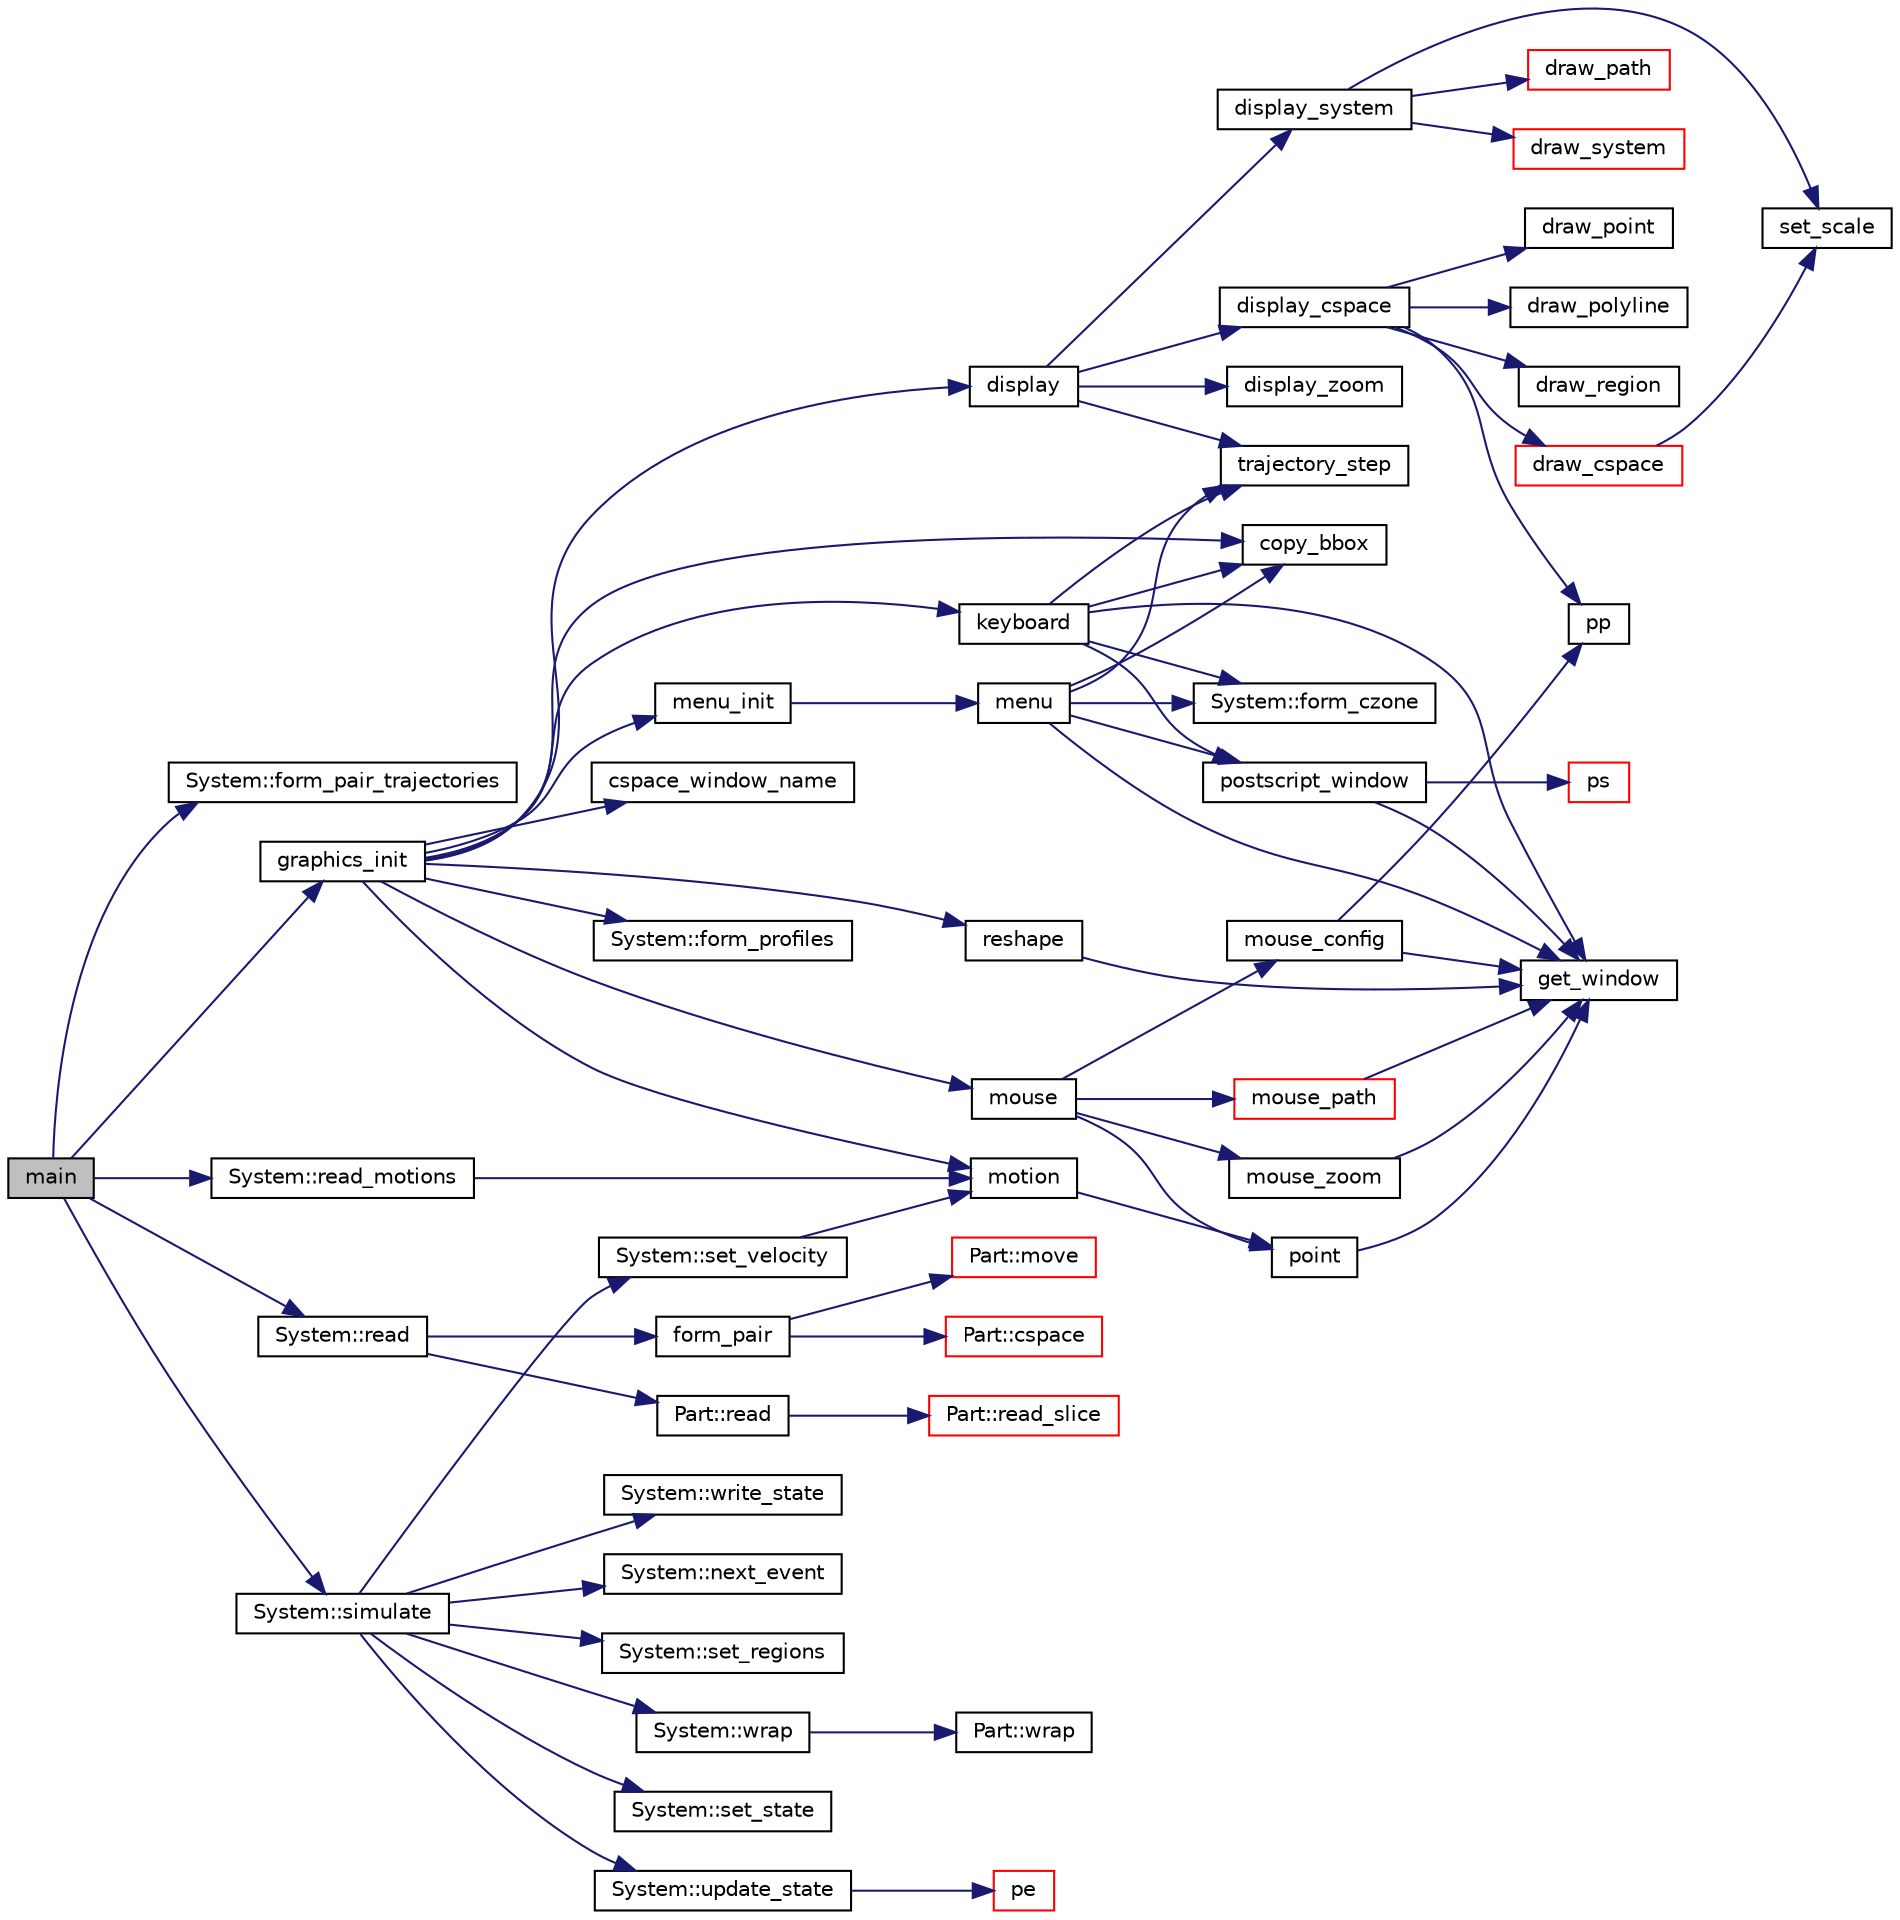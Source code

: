 digraph "main"
{
 // LATEX_PDF_SIZE
  edge [fontname="Helvetica",fontsize="10",labelfontname="Helvetica",labelfontsize="10"];
  node [fontname="Helvetica",fontsize="10",shape=record];
  rankdir="LR";
  Node1 [label="main",height=0.2,width=0.4,color="black", fillcolor="grey75", style="filled", fontcolor="black",tooltip=" "];
  Node1 -> Node2 [color="midnightblue",fontsize="10",style="solid",fontname="Helvetica"];
  Node2 [label="System::form_pair_trajectories",height=0.2,width=0.4,color="black", fillcolor="white", style="filled",URL="$d9/d16/class_system.html#ad5175ace3aed1274a2f0ccf38618b44f",tooltip=" "];
  Node1 -> Node3 [color="midnightblue",fontsize="10",style="solid",fontname="Helvetica"];
  Node3 [label="graphics_init",height=0.2,width=0.4,color="black", fillcolor="white", style="filled",URL="$de/dea/plot_8_c.html#a847d6a7fbc77c4a90f8501f03bc508c2",tooltip=" "];
  Node3 -> Node4 [color="midnightblue",fontsize="10",style="solid",fontname="Helvetica"];
  Node4 [label="copy_bbox",height=0.2,width=0.4,color="black", fillcolor="white", style="filled",URL="$de/dea/plot_8_c.html#afe9a85cd4bab5f0a207040cf2fe2c3a1",tooltip=" "];
  Node3 -> Node5 [color="midnightblue",fontsize="10",style="solid",fontname="Helvetica"];
  Node5 [label="cspace_window_name",height=0.2,width=0.4,color="black", fillcolor="white", style="filled",URL="$de/dea/plot_8_c.html#a094a54c0d910a3e1052ffd517347d16a",tooltip=" "];
  Node3 -> Node6 [color="midnightblue",fontsize="10",style="solid",fontname="Helvetica"];
  Node6 [label="display",height=0.2,width=0.4,color="black", fillcolor="white", style="filled",URL="$de/dea/plot_8_c.html#a1e5b20fed15743656bb6d2e6a6ea6269",tooltip=" "];
  Node6 -> Node7 [color="midnightblue",fontsize="10",style="solid",fontname="Helvetica"];
  Node7 [label="display_cspace",height=0.2,width=0.4,color="black", fillcolor="white", style="filled",URL="$de/dea/plot_8_c.html#a84125b064e20f72dfb3d1e3c10fb00bc",tooltip=" "];
  Node7 -> Node8 [color="midnightblue",fontsize="10",style="solid",fontname="Helvetica"];
  Node8 [label="draw_cspace",height=0.2,width=0.4,color="red", fillcolor="white", style="filled",URL="$de/dea/plot_8_c.html#a316ff9f70f0c2e63e2d6c5bbdf8d146a",tooltip=" "];
  Node8 -> Node13 [color="midnightblue",fontsize="10",style="solid",fontname="Helvetica"];
  Node13 [label="set_scale",height=0.2,width=0.4,color="black", fillcolor="white", style="filled",URL="$de/dea/plot_8_c.html#acc8535475cd6ce212ff3a1c0c32dd93e",tooltip=" "];
  Node7 -> Node14 [color="midnightblue",fontsize="10",style="solid",fontname="Helvetica"];
  Node14 [label="draw_point",height=0.2,width=0.4,color="black", fillcolor="white", style="filled",URL="$de/dea/plot_8_c.html#a1facf720333ee2a104fe133404f858a9",tooltip=" "];
  Node7 -> Node15 [color="midnightblue",fontsize="10",style="solid",fontname="Helvetica"];
  Node15 [label="draw_polyline",height=0.2,width=0.4,color="black", fillcolor="white", style="filled",URL="$de/dea/plot_8_c.html#ace224f719f18c6d268b1704dd0f59d54",tooltip=" "];
  Node7 -> Node12 [color="midnightblue",fontsize="10",style="solid",fontname="Helvetica"];
  Node12 [label="draw_region",height=0.2,width=0.4,color="black", fillcolor="white", style="filled",URL="$de/dea/plot_8_c.html#afe375bad95ea129e61fe4bdba6452031",tooltip=" "];
  Node7 -> Node16 [color="midnightblue",fontsize="10",style="solid",fontname="Helvetica"];
  Node16 [label="pp",height=0.2,width=0.4,color="black", fillcolor="white", style="filled",URL="$d0/d11/arrange_8_c.html#ab651de1ff5f6582055d2ea11002c5db1",tooltip=" "];
  Node6 -> Node17 [color="midnightblue",fontsize="10",style="solid",fontname="Helvetica"];
  Node17 [label="display_system",height=0.2,width=0.4,color="black", fillcolor="white", style="filled",URL="$de/dea/plot_8_c.html#a42af89e8bcdc3d1dadfb9834d27de23b",tooltip=" "];
  Node17 -> Node18 [color="midnightblue",fontsize="10",style="solid",fontname="Helvetica"];
  Node18 [label="draw_path",height=0.2,width=0.4,color="red", fillcolor="white", style="filled",URL="$de/dea/plot_8_c.html#a328c65c9d83532218a29de873a899ec0",tooltip=" "];
  Node17 -> Node20 [color="midnightblue",fontsize="10",style="solid",fontname="Helvetica"];
  Node20 [label="draw_system",height=0.2,width=0.4,color="red", fillcolor="white", style="filled",URL="$de/dea/plot_8_c.html#a5f72991813254a5fd45b0b3099c754e2",tooltip=" "];
  Node17 -> Node13 [color="midnightblue",fontsize="10",style="solid",fontname="Helvetica"];
  Node6 -> Node22 [color="midnightblue",fontsize="10",style="solid",fontname="Helvetica"];
  Node22 [label="display_zoom",height=0.2,width=0.4,color="black", fillcolor="white", style="filled",URL="$de/dea/plot_8_c.html#a7e05759a10ccd66532222037e3ba8a61",tooltip=" "];
  Node6 -> Node23 [color="midnightblue",fontsize="10",style="solid",fontname="Helvetica"];
  Node23 [label="trajectory_step",height=0.2,width=0.4,color="black", fillcolor="white", style="filled",URL="$de/dea/plot_8_c.html#a892e4e46655002b05d572309a49e2e2f",tooltip=" "];
  Node3 -> Node24 [color="midnightblue",fontsize="10",style="solid",fontname="Helvetica"];
  Node24 [label="System::form_profiles",height=0.2,width=0.4,color="black", fillcolor="white", style="filled",URL="$d9/d16/class_system.html#ae4e3d274569ff244017dafc193676e1c",tooltip=" "];
  Node3 -> Node25 [color="midnightblue",fontsize="10",style="solid",fontname="Helvetica"];
  Node25 [label="keyboard",height=0.2,width=0.4,color="black", fillcolor="white", style="filled",URL="$de/dea/plot_8_c.html#aef7ba2f69afb2d954545f64c7fe24b14",tooltip=" "];
  Node25 -> Node4 [color="midnightblue",fontsize="10",style="solid",fontname="Helvetica"];
  Node25 -> Node26 [color="midnightblue",fontsize="10",style="solid",fontname="Helvetica"];
  Node26 [label="System::form_czone",height=0.2,width=0.4,color="black", fillcolor="white", style="filled",URL="$d9/d16/class_system.html#aa1499bd5312d684518c4a07dcf964508",tooltip=" "];
  Node25 -> Node27 [color="midnightblue",fontsize="10",style="solid",fontname="Helvetica"];
  Node27 [label="get_window",height=0.2,width=0.4,color="black", fillcolor="white", style="filled",URL="$de/dea/plot_8_c.html#ab86e1d5f2a97ddbadc85b26017fc1464",tooltip=" "];
  Node25 -> Node28 [color="midnightblue",fontsize="10",style="solid",fontname="Helvetica"];
  Node28 [label="postscript_window",height=0.2,width=0.4,color="black", fillcolor="white", style="filled",URL="$de/dea/plot_8_c.html#ab5b10a5fedbe45086fc477bc73f03015",tooltip=" "];
  Node28 -> Node27 [color="midnightblue",fontsize="10",style="solid",fontname="Helvetica"];
  Node28 -> Node29 [color="midnightblue",fontsize="10",style="solid",fontname="Helvetica"];
  Node29 [label="ps",height=0.2,width=0.4,color="red", fillcolor="white", style="filled",URL="$d0/d11/arrange_8_c.html#a501b7da7fe7882721eb5992d35229b37",tooltip=" "];
  Node25 -> Node23 [color="midnightblue",fontsize="10",style="solid",fontname="Helvetica"];
  Node3 -> Node32 [color="midnightblue",fontsize="10",style="solid",fontname="Helvetica"];
  Node32 [label="menu_init",height=0.2,width=0.4,color="black", fillcolor="white", style="filled",URL="$de/dea/plot_8_c.html#a825deebad1aa530657673fb8a95a2565",tooltip=" "];
  Node32 -> Node33 [color="midnightblue",fontsize="10",style="solid",fontname="Helvetica"];
  Node33 [label="menu",height=0.2,width=0.4,color="black", fillcolor="white", style="filled",URL="$de/dea/plot_8_c.html#a871fd9424d4b79de811be617326020b0",tooltip=" "];
  Node33 -> Node4 [color="midnightblue",fontsize="10",style="solid",fontname="Helvetica"];
  Node33 -> Node26 [color="midnightblue",fontsize="10",style="solid",fontname="Helvetica"];
  Node33 -> Node27 [color="midnightblue",fontsize="10",style="solid",fontname="Helvetica"];
  Node33 -> Node28 [color="midnightblue",fontsize="10",style="solid",fontname="Helvetica"];
  Node33 -> Node23 [color="midnightblue",fontsize="10",style="solid",fontname="Helvetica"];
  Node3 -> Node34 [color="midnightblue",fontsize="10",style="solid",fontname="Helvetica"];
  Node34 [label="motion",height=0.2,width=0.4,color="black", fillcolor="white", style="filled",URL="$de/dea/plot_8_c.html#a45a7d7c86c97ca6a2d4d32ce2d263f67",tooltip=" "];
  Node34 -> Node35 [color="midnightblue",fontsize="10",style="solid",fontname="Helvetica"];
  Node35 [label="point",height=0.2,width=0.4,color="black", fillcolor="white", style="filled",URL="$de/dea/plot_8_c.html#a57861a5d95b9807c84f6163daaab71fd",tooltip=" "];
  Node35 -> Node27 [color="midnightblue",fontsize="10",style="solid",fontname="Helvetica"];
  Node3 -> Node36 [color="midnightblue",fontsize="10",style="solid",fontname="Helvetica"];
  Node36 [label="mouse",height=0.2,width=0.4,color="black", fillcolor="white", style="filled",URL="$de/dea/plot_8_c.html#a0ca45b4cc7e4ec8cea0196b9401be459",tooltip=" "];
  Node36 -> Node37 [color="midnightblue",fontsize="10",style="solid",fontname="Helvetica"];
  Node37 [label="mouse_config",height=0.2,width=0.4,color="black", fillcolor="white", style="filled",URL="$de/dea/plot_8_c.html#a0fb066f479ab3b59fc3a03ad60f2f73a",tooltip=" "];
  Node37 -> Node27 [color="midnightblue",fontsize="10",style="solid",fontname="Helvetica"];
  Node37 -> Node16 [color="midnightblue",fontsize="10",style="solid",fontname="Helvetica"];
  Node36 -> Node38 [color="midnightblue",fontsize="10",style="solid",fontname="Helvetica"];
  Node38 [label="mouse_path",height=0.2,width=0.4,color="red", fillcolor="white", style="filled",URL="$de/dea/plot_8_c.html#a9dfcfeac9a4ff6a970e4f0aa6b79400a",tooltip=" "];
  Node38 -> Node27 [color="midnightblue",fontsize="10",style="solid",fontname="Helvetica"];
  Node36 -> Node46 [color="midnightblue",fontsize="10",style="solid",fontname="Helvetica"];
  Node46 [label="mouse_zoom",height=0.2,width=0.4,color="black", fillcolor="white", style="filled",URL="$de/dea/plot_8_c.html#aca649631b77a58aa8a4798eeef44de1f",tooltip=" "];
  Node46 -> Node27 [color="midnightblue",fontsize="10",style="solid",fontname="Helvetica"];
  Node36 -> Node35 [color="midnightblue",fontsize="10",style="solid",fontname="Helvetica"];
  Node3 -> Node47 [color="midnightblue",fontsize="10",style="solid",fontname="Helvetica"];
  Node47 [label="reshape",height=0.2,width=0.4,color="black", fillcolor="white", style="filled",URL="$de/dea/plot_8_c.html#acc1ffe65e6869931318610cae7210078",tooltip=" "];
  Node47 -> Node27 [color="midnightblue",fontsize="10",style="solid",fontname="Helvetica"];
  Node1 -> Node48 [color="midnightblue",fontsize="10",style="solid",fontname="Helvetica"];
  Node48 [label="System::read",height=0.2,width=0.4,color="black", fillcolor="white", style="filled",URL="$d9/d16/class_system.html#a70cb292ef3c419acba0075f5a5317672",tooltip=" "];
  Node48 -> Node49 [color="midnightblue",fontsize="10",style="solid",fontname="Helvetica"];
  Node49 [label="form_pair",height=0.2,width=0.4,color="black", fillcolor="white", style="filled",URL="$d7/d5f/system_8_c.html#a327c62f0ea1caf8972a3ec36efa06d6d",tooltip=" "];
  Node49 -> Node50 [color="midnightblue",fontsize="10",style="solid",fontname="Helvetica"];
  Node50 [label="Part::cspace",height=0.2,width=0.4,color="red", fillcolor="white", style="filled",URL="$db/d16/class_part.html#a9c2bd794a4a3973f19399344f44ad7dc",tooltip=" "];
  Node49 -> Node226 [color="midnightblue",fontsize="10",style="solid",fontname="Helvetica"];
  Node226 [label="Part::move",height=0.2,width=0.4,color="red", fillcolor="white", style="filled",URL="$db/d16/class_part.html#a1fbba83080bd14d2f5918a69067eccd3",tooltip=" "];
  Node48 -> Node240 [color="midnightblue",fontsize="10",style="solid",fontname="Helvetica"];
  Node240 [label="Part::read",height=0.2,width=0.4,color="black", fillcolor="white", style="filled",URL="$db/d16/class_part.html#a4ac3eac5a262d5ea40d7762370071ace",tooltip=" "];
  Node240 -> Node241 [color="midnightblue",fontsize="10",style="solid",fontname="Helvetica"];
  Node241 [label="Part::read_slice",height=0.2,width=0.4,color="red", fillcolor="white", style="filled",URL="$db/d16/class_part.html#a7f1594b15432b51a669bf812dd8f9c13",tooltip=" "];
  Node1 -> Node246 [color="midnightblue",fontsize="10",style="solid",fontname="Helvetica"];
  Node246 [label="System::read_motions",height=0.2,width=0.4,color="black", fillcolor="white", style="filled",URL="$d9/d16/class_system.html#a456cc303e9082a2a789959307db9a05a",tooltip=" "];
  Node246 -> Node34 [color="midnightblue",fontsize="10",style="solid",fontname="Helvetica"];
  Node1 -> Node247 [color="midnightblue",fontsize="10",style="solid",fontname="Helvetica"];
  Node247 [label="System::simulate",height=0.2,width=0.4,color="black", fillcolor="white", style="filled",URL="$d9/d16/class_system.html#ab0bfdc12f2ba78cd0a4f29abc80602c0",tooltip=" "];
  Node247 -> Node248 [color="midnightblue",fontsize="10",style="solid",fontname="Helvetica"];
  Node248 [label="System::next_event",height=0.2,width=0.4,color="black", fillcolor="white", style="filled",URL="$d9/d16/class_system.html#aa14efec80d88b1a8fac7ff670bde1548",tooltip=" "];
  Node247 -> Node249 [color="midnightblue",fontsize="10",style="solid",fontname="Helvetica"];
  Node249 [label="System::set_regions",height=0.2,width=0.4,color="black", fillcolor="white", style="filled",URL="$d9/d16/class_system.html#acb4e9dfc3a3fa799179246d2dc13e55a",tooltip=" "];
  Node247 -> Node250 [color="midnightblue",fontsize="10",style="solid",fontname="Helvetica"];
  Node250 [label="System::set_state",height=0.2,width=0.4,color="black", fillcolor="white", style="filled",URL="$d9/d16/class_system.html#aa65fa4f7bf828d318259b045e5117423",tooltip=" "];
  Node247 -> Node251 [color="midnightblue",fontsize="10",style="solid",fontname="Helvetica"];
  Node251 [label="System::set_velocity",height=0.2,width=0.4,color="black", fillcolor="white", style="filled",URL="$d9/d16/class_system.html#aefe7e5dcae60ebb8dfe7d0d39bc94515",tooltip=" "];
  Node251 -> Node34 [color="midnightblue",fontsize="10",style="solid",fontname="Helvetica"];
  Node247 -> Node252 [color="midnightblue",fontsize="10",style="solid",fontname="Helvetica"];
  Node252 [label="System::update_state",height=0.2,width=0.4,color="black", fillcolor="white", style="filled",URL="$d9/d16/class_system.html#a52ddd6758811b1aa535daea1c97f901d",tooltip=" "];
  Node252 -> Node253 [color="midnightblue",fontsize="10",style="solid",fontname="Helvetica"];
  Node253 [label="pe",height=0.2,width=0.4,color="red", fillcolor="white", style="filled",URL="$d0/d11/arrange_8_c.html#a8dcc307c192cdcf72f9fd4bd4cec4fde",tooltip=" "];
  Node247 -> Node254 [color="midnightblue",fontsize="10",style="solid",fontname="Helvetica"];
  Node254 [label="System::wrap",height=0.2,width=0.4,color="black", fillcolor="white", style="filled",URL="$d9/d16/class_system.html#a3bc4b689d579863ca1316e89fe9d0ff6",tooltip=" "];
  Node254 -> Node255 [color="midnightblue",fontsize="10",style="solid",fontname="Helvetica"];
  Node255 [label="Part::wrap",height=0.2,width=0.4,color="black", fillcolor="white", style="filled",URL="$db/d16/class_part.html#af21b38db82a76c34fd5f4e8fff07203e",tooltip=" "];
  Node247 -> Node256 [color="midnightblue",fontsize="10",style="solid",fontname="Helvetica"];
  Node256 [label="System::write_state",height=0.2,width=0.4,color="black", fillcolor="white", style="filled",URL="$d9/d16/class_system.html#acdf9109f1e42acf6c89d1288c88f61b9",tooltip=" "];
}
